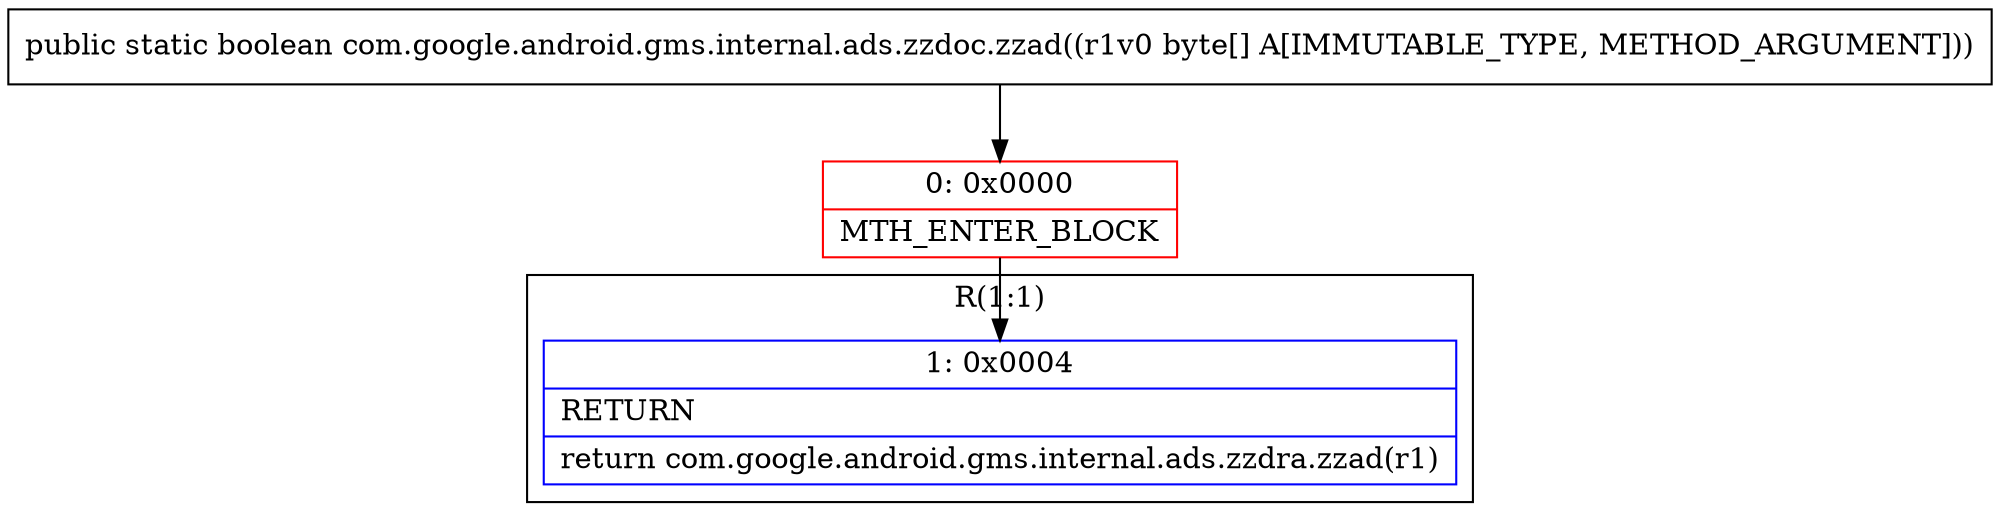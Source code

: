 digraph "CFG forcom.google.android.gms.internal.ads.zzdoc.zzad([B)Z" {
subgraph cluster_Region_1030604365 {
label = "R(1:1)";
node [shape=record,color=blue];
Node_1 [shape=record,label="{1\:\ 0x0004|RETURN\l|return com.google.android.gms.internal.ads.zzdra.zzad(r1)\l}"];
}
Node_0 [shape=record,color=red,label="{0\:\ 0x0000|MTH_ENTER_BLOCK\l}"];
MethodNode[shape=record,label="{public static boolean com.google.android.gms.internal.ads.zzdoc.zzad((r1v0 byte[] A[IMMUTABLE_TYPE, METHOD_ARGUMENT])) }"];
MethodNode -> Node_0;
Node_0 -> Node_1;
}

